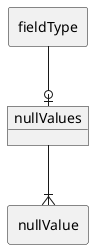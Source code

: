 @startuml
allowmixing
skinparam linetype ortho

rectangle "fieldType" as p1
rectangle "nullValue" as c1
object "nullValues" as e
p1 --o| e
e --|{ c1
@enduml